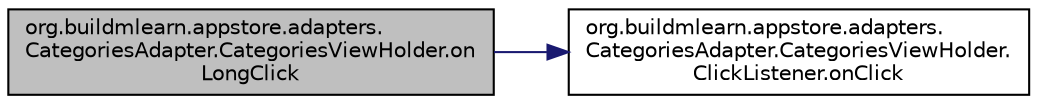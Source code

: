 digraph "org.buildmlearn.appstore.adapters.CategoriesAdapter.CategoriesViewHolder.onLongClick"
{
 // INTERACTIVE_SVG=YES
  bgcolor="transparent";
  edge [fontname="Helvetica",fontsize="10",labelfontname="Helvetica",labelfontsize="10"];
  node [fontname="Helvetica",fontsize="10",shape=record];
  rankdir="LR";
  Node1 [label="org.buildmlearn.appstore.adapters.\lCategoriesAdapter.CategoriesViewHolder.on\lLongClick",height=0.2,width=0.4,color="black", fillcolor="grey75", style="filled", fontcolor="black"];
  Node1 -> Node2 [color="midnightblue",fontsize="10",style="solid",fontname="Helvetica"];
  Node2 [label="org.buildmlearn.appstore.adapters.\lCategoriesAdapter.CategoriesViewHolder.\lClickListener.onClick",height=0.2,width=0.4,color="black",URL="$d4/df7/interfaceorg_1_1buildmlearn_1_1appstore_1_1adapters_1_1_categories_adapter_1_1_categories_view_holder_1_1_click_listener.html#a6f85781f2b76391287ddbcf53c8cd4f6",tooltip="Called when the view is clicked. "];
}
